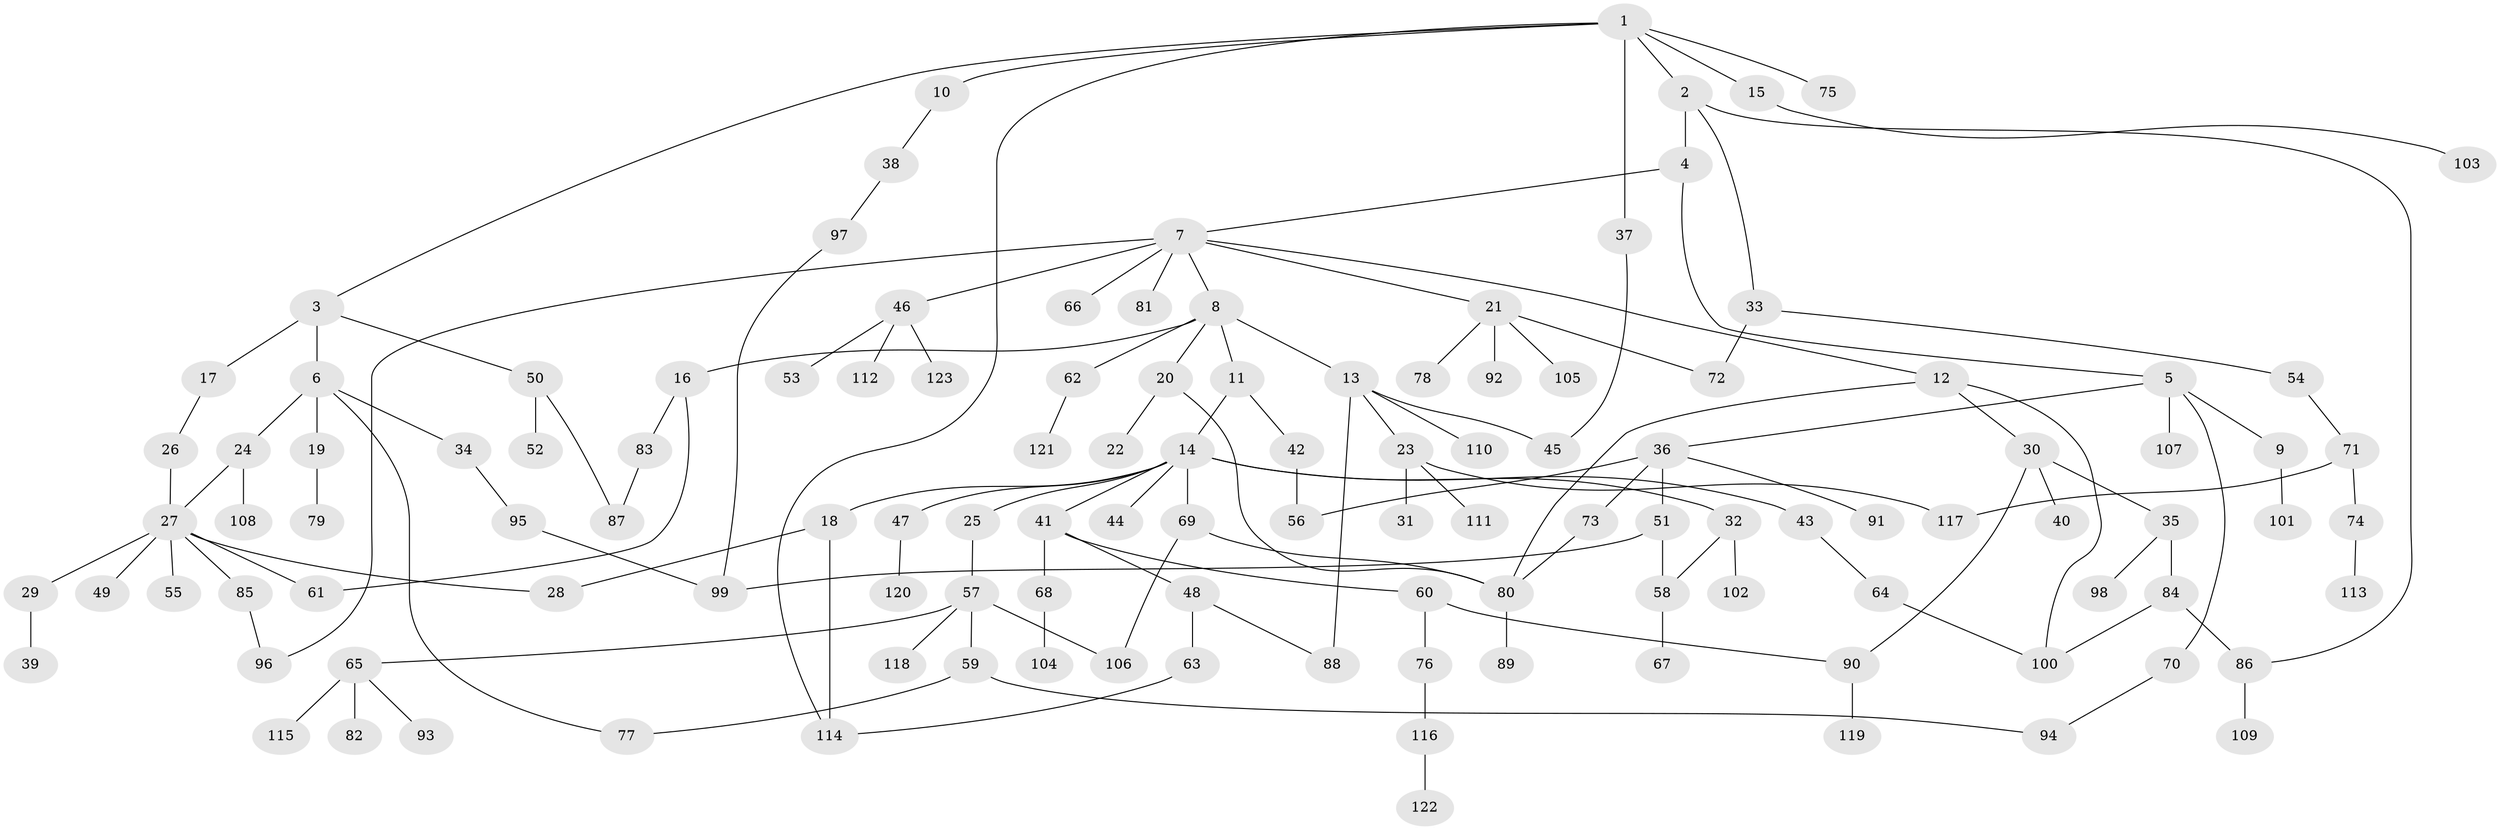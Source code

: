 // coarse degree distribution, {7: 0.011494252873563218, 5: 0.06896551724137931, 3: 0.1724137931034483, 10: 0.011494252873563218, 6: 0.022988505747126436, 1: 0.3563218390804598, 4: 0.06896551724137931, 9: 0.011494252873563218, 2: 0.26436781609195403, 8: 0.011494252873563218}
// Generated by graph-tools (version 1.1) at 2025/23/03/03/25 07:23:30]
// undirected, 123 vertices, 147 edges
graph export_dot {
graph [start="1"]
  node [color=gray90,style=filled];
  1;
  2;
  3;
  4;
  5;
  6;
  7;
  8;
  9;
  10;
  11;
  12;
  13;
  14;
  15;
  16;
  17;
  18;
  19;
  20;
  21;
  22;
  23;
  24;
  25;
  26;
  27;
  28;
  29;
  30;
  31;
  32;
  33;
  34;
  35;
  36;
  37;
  38;
  39;
  40;
  41;
  42;
  43;
  44;
  45;
  46;
  47;
  48;
  49;
  50;
  51;
  52;
  53;
  54;
  55;
  56;
  57;
  58;
  59;
  60;
  61;
  62;
  63;
  64;
  65;
  66;
  67;
  68;
  69;
  70;
  71;
  72;
  73;
  74;
  75;
  76;
  77;
  78;
  79;
  80;
  81;
  82;
  83;
  84;
  85;
  86;
  87;
  88;
  89;
  90;
  91;
  92;
  93;
  94;
  95;
  96;
  97;
  98;
  99;
  100;
  101;
  102;
  103;
  104;
  105;
  106;
  107;
  108;
  109;
  110;
  111;
  112;
  113;
  114;
  115;
  116;
  117;
  118;
  119;
  120;
  121;
  122;
  123;
  1 -- 2;
  1 -- 3;
  1 -- 10;
  1 -- 15;
  1 -- 37;
  1 -- 75;
  1 -- 114;
  2 -- 4;
  2 -- 33;
  2 -- 86;
  3 -- 6;
  3 -- 17;
  3 -- 50;
  4 -- 5;
  4 -- 7;
  5 -- 9;
  5 -- 36;
  5 -- 70;
  5 -- 107;
  6 -- 19;
  6 -- 24;
  6 -- 34;
  6 -- 77;
  7 -- 8;
  7 -- 12;
  7 -- 21;
  7 -- 46;
  7 -- 66;
  7 -- 81;
  7 -- 96;
  8 -- 11;
  8 -- 13;
  8 -- 16;
  8 -- 20;
  8 -- 62;
  9 -- 101;
  10 -- 38;
  11 -- 14;
  11 -- 42;
  12 -- 30;
  12 -- 100;
  12 -- 80;
  13 -- 23;
  13 -- 45;
  13 -- 110;
  13 -- 88;
  14 -- 18;
  14 -- 25;
  14 -- 32;
  14 -- 41;
  14 -- 43;
  14 -- 44;
  14 -- 47;
  14 -- 69;
  15 -- 103;
  16 -- 61;
  16 -- 83;
  17 -- 26;
  18 -- 28;
  18 -- 114;
  19 -- 79;
  20 -- 22;
  20 -- 80;
  21 -- 72;
  21 -- 78;
  21 -- 92;
  21 -- 105;
  23 -- 31;
  23 -- 111;
  23 -- 117;
  24 -- 27;
  24 -- 108;
  25 -- 57;
  26 -- 27;
  27 -- 29;
  27 -- 49;
  27 -- 55;
  27 -- 85;
  27 -- 61;
  27 -- 28;
  29 -- 39;
  30 -- 35;
  30 -- 40;
  30 -- 90;
  32 -- 58;
  32 -- 102;
  33 -- 54;
  33 -- 72;
  34 -- 95;
  35 -- 84;
  35 -- 98;
  36 -- 51;
  36 -- 56;
  36 -- 73;
  36 -- 91;
  37 -- 45;
  38 -- 97;
  41 -- 48;
  41 -- 60;
  41 -- 68;
  42 -- 56;
  43 -- 64;
  46 -- 53;
  46 -- 112;
  46 -- 123;
  47 -- 120;
  48 -- 63;
  48 -- 88;
  50 -- 52;
  50 -- 87;
  51 -- 99;
  51 -- 58;
  54 -- 71;
  57 -- 59;
  57 -- 65;
  57 -- 106;
  57 -- 118;
  58 -- 67;
  59 -- 77;
  59 -- 94;
  60 -- 76;
  60 -- 90;
  62 -- 121;
  63 -- 114;
  64 -- 100;
  65 -- 82;
  65 -- 93;
  65 -- 115;
  68 -- 104;
  69 -- 80;
  69 -- 106;
  70 -- 94;
  71 -- 74;
  71 -- 117;
  73 -- 80;
  74 -- 113;
  76 -- 116;
  80 -- 89;
  83 -- 87;
  84 -- 86;
  84 -- 100;
  85 -- 96;
  86 -- 109;
  90 -- 119;
  95 -- 99;
  97 -- 99;
  116 -- 122;
}

